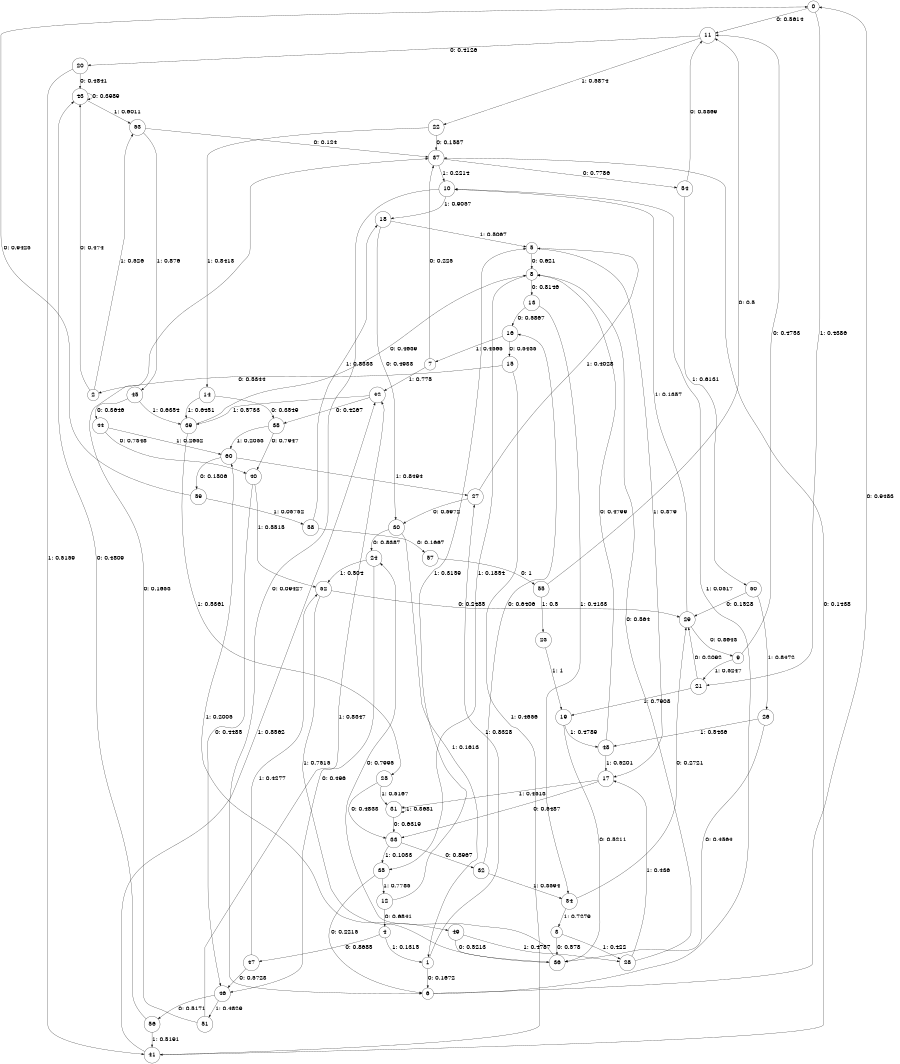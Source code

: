 digraph "ch5randomL9" {
size = "6,8.5";
ratio = "fill";
node [shape = circle];
node [fontsize = 24];
edge [fontsize = 24];
0 -> 11 [label = "0: 0.5614   "];
0 -> 21 [label = "1: 0.4386   "];
1 -> 6 [label = "0: 0.1672   "];
1 -> 27 [label = "1: 0.8328   "];
2 -> 43 [label = "0: 0.474    "];
2 -> 53 [label = "1: 0.526    "];
3 -> 36 [label = "0: 0.578    "];
3 -> 28 [label = "1: 0.422    "];
4 -> 47 [label = "0: 0.8685   "];
4 -> 1 [label = "1: 0.1315   "];
5 -> 8 [label = "0: 0.621    "];
5 -> 17 [label = "1: 0.379    "];
6 -> 0 [label = "0: 0.9483   "];
6 -> 10 [label = "1: 0.0517   "];
7 -> 37 [label = "0: 0.225    "];
7 -> 42 [label = "1: 0.775    "];
8 -> 13 [label = "0: 0.8146   "];
8 -> 35 [label = "1: 0.1854   "];
9 -> 11 [label = "0: 0.4753   "];
9 -> 21 [label = "1: 0.5247   "];
10 -> 6 [label = "0: 0.09427  "];
10 -> 18 [label = "1: 0.9057   "];
11 -> 20 [label = "0: 0.4126   "];
11 -> 22 [label = "1: 0.5874   "];
12 -> 4 [label = "0: 0.6841   "];
12 -> 5 [label = "1: 0.3159   "];
13 -> 16 [label = "0: 0.5867   "];
13 -> 34 [label = "1: 0.4133   "];
14 -> 38 [label = "0: 0.3549   "];
14 -> 39 [label = "1: 0.6451   "];
15 -> 2 [label = "0: 0.5344   "];
15 -> 41 [label = "1: 0.4656   "];
16 -> 15 [label = "0: 0.5435   "];
16 -> 7 [label = "1: 0.4565   "];
17 -> 33 [label = "0: 0.5487   "];
17 -> 31 [label = "1: 0.4513   "];
18 -> 30 [label = "0: 0.4933   "];
18 -> 5 [label = "1: 0.5067   "];
19 -> 36 [label = "0: 0.5211   "];
19 -> 48 [label = "1: 0.4789   "];
20 -> 43 [label = "0: 0.4841   "];
20 -> 41 [label = "1: 0.5159   "];
21 -> 29 [label = "0: 0.2092   "];
21 -> 19 [label = "1: 0.7908   "];
22 -> 37 [label = "0: 0.1587   "];
22 -> 14 [label = "1: 0.8413   "];
23 -> 19 [label = "1: 1        "];
24 -> 46 [label = "0: 0.496    "];
24 -> 52 [label = "1: 0.504    "];
25 -> 33 [label = "0: 0.4833   "];
25 -> 31 [label = "1: 0.5167   "];
26 -> 36 [label = "0: 0.4564   "];
26 -> 48 [label = "1: 0.5436   "];
27 -> 30 [label = "0: 0.5972   "];
27 -> 5 [label = "1: 0.4028   "];
28 -> 8 [label = "0: 0.564    "];
28 -> 17 [label = "1: 0.436    "];
29 -> 9 [label = "0: 0.8643   "];
29 -> 10 [label = "1: 0.1357   "];
30 -> 24 [label = "0: 0.8387   "];
30 -> 1 [label = "1: 0.1613   "];
31 -> 33 [label = "0: 0.6319   "];
31 -> 31 [label = "1: 0.3681   "];
32 -> 16 [label = "0: 0.6406   "];
32 -> 34 [label = "1: 0.3594   "];
33 -> 32 [label = "0: 0.8967   "];
33 -> 35 [label = "1: 0.1033   "];
34 -> 29 [label = "0: 0.2721   "];
34 -> 3 [label = "1: 0.7279   "];
35 -> 6 [label = "0: 0.2215   "];
35 -> 12 [label = "1: 0.7785   "];
36 -> 24 [label = "0: 0.7995   "];
36 -> 60 [label = "1: 0.2005   "];
37 -> 54 [label = "0: 0.7786   "];
37 -> 10 [label = "1: 0.2214   "];
38 -> 40 [label = "0: 0.7947   "];
38 -> 60 [label = "1: 0.2053   "];
39 -> 8 [label = "0: 0.4639   "];
39 -> 25 [label = "1: 0.5361   "];
40 -> 46 [label = "0: 0.4485   "];
40 -> 52 [label = "1: 0.5515   "];
41 -> 37 [label = "0: 0.1438   "];
41 -> 42 [label = "1: 0.8562   "];
42 -> 38 [label = "0: 0.4267   "];
42 -> 39 [label = "1: 0.5733   "];
43 -> 43 [label = "0: 0.3989   "];
43 -> 53 [label = "1: 0.6011   "];
44 -> 40 [label = "0: 0.7348   "];
44 -> 60 [label = "1: 0.2652   "];
45 -> 44 [label = "0: 0.3646   "];
45 -> 39 [label = "1: 0.6354   "];
46 -> 56 [label = "0: 0.5171   "];
46 -> 51 [label = "1: 0.4829   "];
47 -> 46 [label = "0: 0.5723   "];
47 -> 52 [label = "1: 0.4277   "];
48 -> 8 [label = "0: 0.4799   "];
48 -> 17 [label = "1: 0.5201   "];
49 -> 36 [label = "0: 0.5213   "];
49 -> 28 [label = "1: 0.4787   "];
50 -> 29 [label = "0: 0.1528   "];
50 -> 26 [label = "1: 0.8472   "];
51 -> 37 [label = "0: 0.1653   "];
51 -> 42 [label = "1: 0.8347   "];
52 -> 29 [label = "0: 0.2485   "];
52 -> 49 [label = "1: 0.7515   "];
53 -> 37 [label = "0: 0.124    "];
53 -> 45 [label = "1: 0.876    "];
54 -> 11 [label = "0: 0.3869   "];
54 -> 50 [label = "1: 0.6131   "];
55 -> 11 [label = "0: 0.5      "];
55 -> 23 [label = "1: 0.5      "];
56 -> 43 [label = "0: 0.4809   "];
56 -> 41 [label = "1: 0.5191   "];
57 -> 55 [label = "0: 1        "];
58 -> 57 [label = "0: 0.1667   "];
58 -> 18 [label = "1: 0.8333   "];
59 -> 0 [label = "0: 0.9425   "];
59 -> 58 [label = "1: 0.05752  "];
60 -> 59 [label = "0: 0.1506   "];
60 -> 27 [label = "1: 0.8494   "];
}